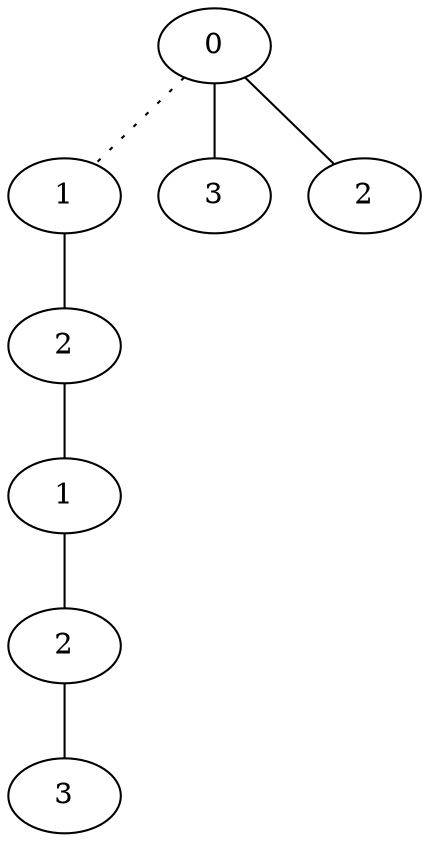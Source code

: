 graph {
a0[label=0];
a1[label=1];
a2[label=2];
a3[label=1];
a4[label=2];
a5[label=3];
a6[label=3];
a7[label=2];
a0 -- a1 [style=dotted];
a0 -- a6;
a0 -- a7;
a1 -- a2;
a2 -- a3;
a3 -- a4;
a4 -- a5;
}
